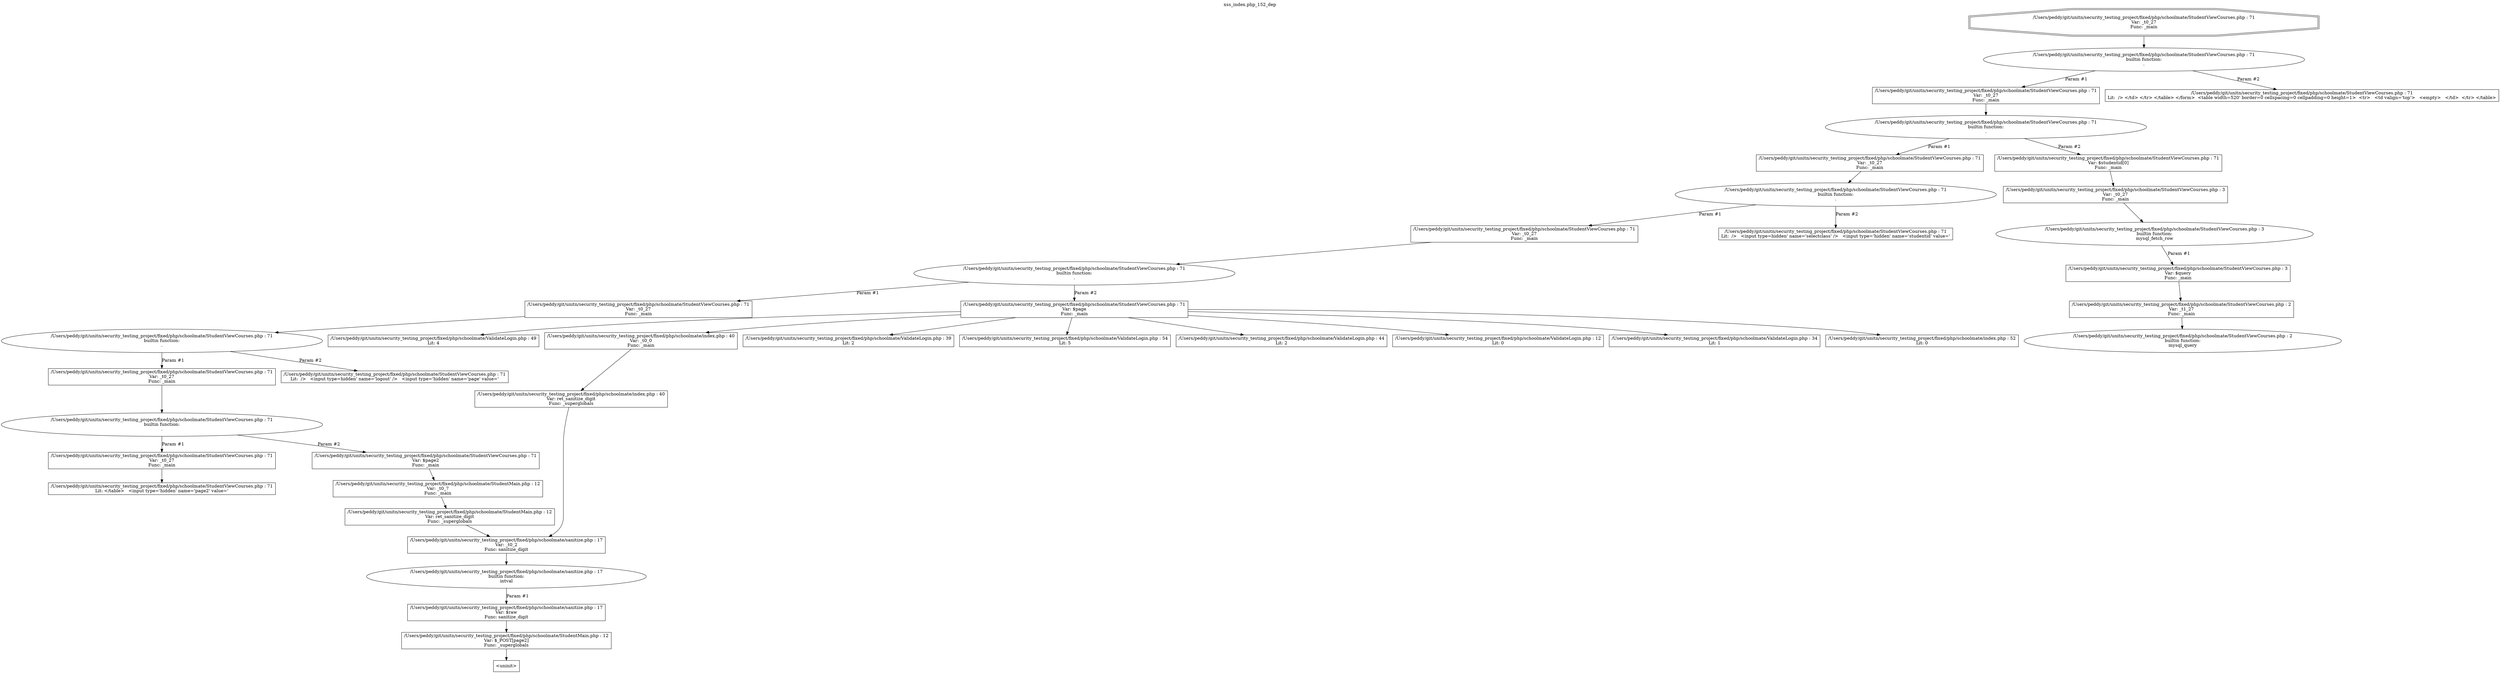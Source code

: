 digraph cfg {
  label="xss_index.php_152_dep";
  labelloc=t;
  n1 [shape=doubleoctagon, label="/Users/peddy/git/unitn/security_testing_project/fixed/php/schoolmate/StudentViewCourses.php : 71\nVar: _t0_27\nFunc: _main\n"];
  n2 [shape=ellipse, label="/Users/peddy/git/unitn/security_testing_project/fixed/php/schoolmate/StudentViewCourses.php : 71\nbuiltin function:\n.\n"];
  n3 [shape=box, label="/Users/peddy/git/unitn/security_testing_project/fixed/php/schoolmate/StudentViewCourses.php : 71\nVar: _t0_27\nFunc: _main\n"];
  n4 [shape=ellipse, label="/Users/peddy/git/unitn/security_testing_project/fixed/php/schoolmate/StudentViewCourses.php : 71\nbuiltin function:\n.\n"];
  n5 [shape=box, label="/Users/peddy/git/unitn/security_testing_project/fixed/php/schoolmate/StudentViewCourses.php : 71\nVar: _t0_27\nFunc: _main\n"];
  n6 [shape=ellipse, label="/Users/peddy/git/unitn/security_testing_project/fixed/php/schoolmate/StudentViewCourses.php : 71\nbuiltin function:\n.\n"];
  n7 [shape=box, label="/Users/peddy/git/unitn/security_testing_project/fixed/php/schoolmate/StudentViewCourses.php : 71\nVar: _t0_27\nFunc: _main\n"];
  n8 [shape=ellipse, label="/Users/peddy/git/unitn/security_testing_project/fixed/php/schoolmate/StudentViewCourses.php : 71\nbuiltin function:\n.\n"];
  n9 [shape=box, label="/Users/peddy/git/unitn/security_testing_project/fixed/php/schoolmate/StudentViewCourses.php : 71\nVar: _t0_27\nFunc: _main\n"];
  n10 [shape=ellipse, label="/Users/peddy/git/unitn/security_testing_project/fixed/php/schoolmate/StudentViewCourses.php : 71\nbuiltin function:\n.\n"];
  n11 [shape=box, label="/Users/peddy/git/unitn/security_testing_project/fixed/php/schoolmate/StudentViewCourses.php : 71\nVar: _t0_27\nFunc: _main\n"];
  n12 [shape=ellipse, label="/Users/peddy/git/unitn/security_testing_project/fixed/php/schoolmate/StudentViewCourses.php : 71\nbuiltin function:\n.\n"];
  n13 [shape=box, label="/Users/peddy/git/unitn/security_testing_project/fixed/php/schoolmate/StudentViewCourses.php : 71\nVar: _t0_27\nFunc: _main\n"];
  n14 [shape=box, label="/Users/peddy/git/unitn/security_testing_project/fixed/php/schoolmate/StudentViewCourses.php : 71\nLit: </table>   <input type='hidden' name='page2' value='\n"];
  n15 [shape=box, label="/Users/peddy/git/unitn/security_testing_project/fixed/php/schoolmate/StudentViewCourses.php : 71\nVar: $page2\nFunc: _main\n"];
  n16 [shape=box, label="/Users/peddy/git/unitn/security_testing_project/fixed/php/schoolmate/StudentMain.php : 12\nVar: _t0_7\nFunc: _main\n"];
  n17 [shape=box, label="/Users/peddy/git/unitn/security_testing_project/fixed/php/schoolmate/StudentMain.php : 12\nVar: ret_sanitize_digit\nFunc: _superglobals\n"];
  n18 [shape=box, label="/Users/peddy/git/unitn/security_testing_project/fixed/php/schoolmate/sanitize.php : 17\nVar: _t0_2\nFunc: sanitize_digit\n"];
  n19 [shape=ellipse, label="/Users/peddy/git/unitn/security_testing_project/fixed/php/schoolmate/sanitize.php : 17\nbuiltin function:\nintval\n"];
  n20 [shape=box, label="/Users/peddy/git/unitn/security_testing_project/fixed/php/schoolmate/sanitize.php : 17\nVar: $raw\nFunc: sanitize_digit\n"];
  n21 [shape=box, label="/Users/peddy/git/unitn/security_testing_project/fixed/php/schoolmate/StudentMain.php : 12\nVar: $_POST[page2]\nFunc: _superglobals\n"];
  n22 [shape=box, label="<uninit>"];
  n23 [shape=box, label="/Users/peddy/git/unitn/security_testing_project/fixed/php/schoolmate/StudentViewCourses.php : 71\nLit:  />   <input type=hidden' name='logout' />   <input type='hidden' name='page' value='\n"];
  n24 [shape=box, label="/Users/peddy/git/unitn/security_testing_project/fixed/php/schoolmate/StudentViewCourses.php : 71\nVar: $page\nFunc: _main\n"];
  n25 [shape=box, label="/Users/peddy/git/unitn/security_testing_project/fixed/php/schoolmate/ValidateLogin.php : 49\nLit: 4\n"];
  n26 [shape=box, label="/Users/peddy/git/unitn/security_testing_project/fixed/php/schoolmate/index.php : 40\nVar: _t0_0\nFunc: _main\n"];
  n27 [shape=box, label="/Users/peddy/git/unitn/security_testing_project/fixed/php/schoolmate/index.php : 40\nVar: ret_sanitize_digit\nFunc: _superglobals\n"];
  n28 [shape=box, label="/Users/peddy/git/unitn/security_testing_project/fixed/php/schoolmate/ValidateLogin.php : 39\nLit: 2\n"];
  n29 [shape=box, label="/Users/peddy/git/unitn/security_testing_project/fixed/php/schoolmate/ValidateLogin.php : 54\nLit: 5\n"];
  n30 [shape=box, label="/Users/peddy/git/unitn/security_testing_project/fixed/php/schoolmate/ValidateLogin.php : 44\nLit: 2\n"];
  n31 [shape=box, label="/Users/peddy/git/unitn/security_testing_project/fixed/php/schoolmate/ValidateLogin.php : 12\nLit: 0\n"];
  n32 [shape=box, label="/Users/peddy/git/unitn/security_testing_project/fixed/php/schoolmate/ValidateLogin.php : 34\nLit: 1\n"];
  n33 [shape=box, label="/Users/peddy/git/unitn/security_testing_project/fixed/php/schoolmate/index.php : 52\nLit: 0\n"];
  n34 [shape=box, label="/Users/peddy/git/unitn/security_testing_project/fixed/php/schoolmate/StudentViewCourses.php : 71\nLit:  />   <input type=hidden' name='selectclass' />   <input type='hidden' name='studentid' value='\n"];
  n35 [shape=box, label="/Users/peddy/git/unitn/security_testing_project/fixed/php/schoolmate/StudentViewCourses.php : 71\nVar: $studentid[0]\nFunc: _main\n"];
  n36 [shape=box, label="/Users/peddy/git/unitn/security_testing_project/fixed/php/schoolmate/StudentViewCourses.php : 3\nVar: _t0_27\nFunc: _main\n"];
  n37 [shape=ellipse, label="/Users/peddy/git/unitn/security_testing_project/fixed/php/schoolmate/StudentViewCourses.php : 3\nbuiltin function:\nmysql_fetch_row\n"];
  n38 [shape=box, label="/Users/peddy/git/unitn/security_testing_project/fixed/php/schoolmate/StudentViewCourses.php : 3\nVar: $query\nFunc: _main\n"];
  n39 [shape=box, label="/Users/peddy/git/unitn/security_testing_project/fixed/php/schoolmate/StudentViewCourses.php : 2\nVar: _t1_27\nFunc: _main\n"];
  n40 [shape=ellipse, label="/Users/peddy/git/unitn/security_testing_project/fixed/php/schoolmate/StudentViewCourses.php : 2\nbuiltin function:\nmysql_query\n"];
  n41 [shape=box, label="/Users/peddy/git/unitn/security_testing_project/fixed/php/schoolmate/StudentViewCourses.php : 71\nLit:  /> </td> </tr> </table> </form>  <table width=520' border=0 cellspacing=0 cellpadding=0 height=1>  <tr>   <td valign='top'>   <empty>   </td>  </tr> </table>\n"];
  n1 -> n2;
  n3 -> n4;
  n5 -> n6;
  n7 -> n8;
  n9 -> n10;
  n11 -> n12;
  n13 -> n14;
  n12 -> n13[label="Param #1"];
  n12 -> n15[label="Param #2"];
  n18 -> n19;
  n21 -> n22;
  n20 -> n21;
  n19 -> n20[label="Param #1"];
  n17 -> n18;
  n16 -> n17;
  n15 -> n16;
  n10 -> n11[label="Param #1"];
  n10 -> n23[label="Param #2"];
  n8 -> n9[label="Param #1"];
  n8 -> n24[label="Param #2"];
  n24 -> n25;
  n24 -> n26;
  n24 -> n28;
  n24 -> n29;
  n24 -> n30;
  n24 -> n31;
  n24 -> n32;
  n24 -> n33;
  n27 -> n18;
  n26 -> n27;
  n6 -> n7[label="Param #1"];
  n6 -> n34[label="Param #2"];
  n4 -> n5[label="Param #1"];
  n4 -> n35[label="Param #2"];
  n36 -> n37;
  n39 -> n40;
  n38 -> n39;
  n37 -> n38[label="Param #1"];
  n35 -> n36;
  n2 -> n3[label="Param #1"];
  n2 -> n41[label="Param #2"];
}

